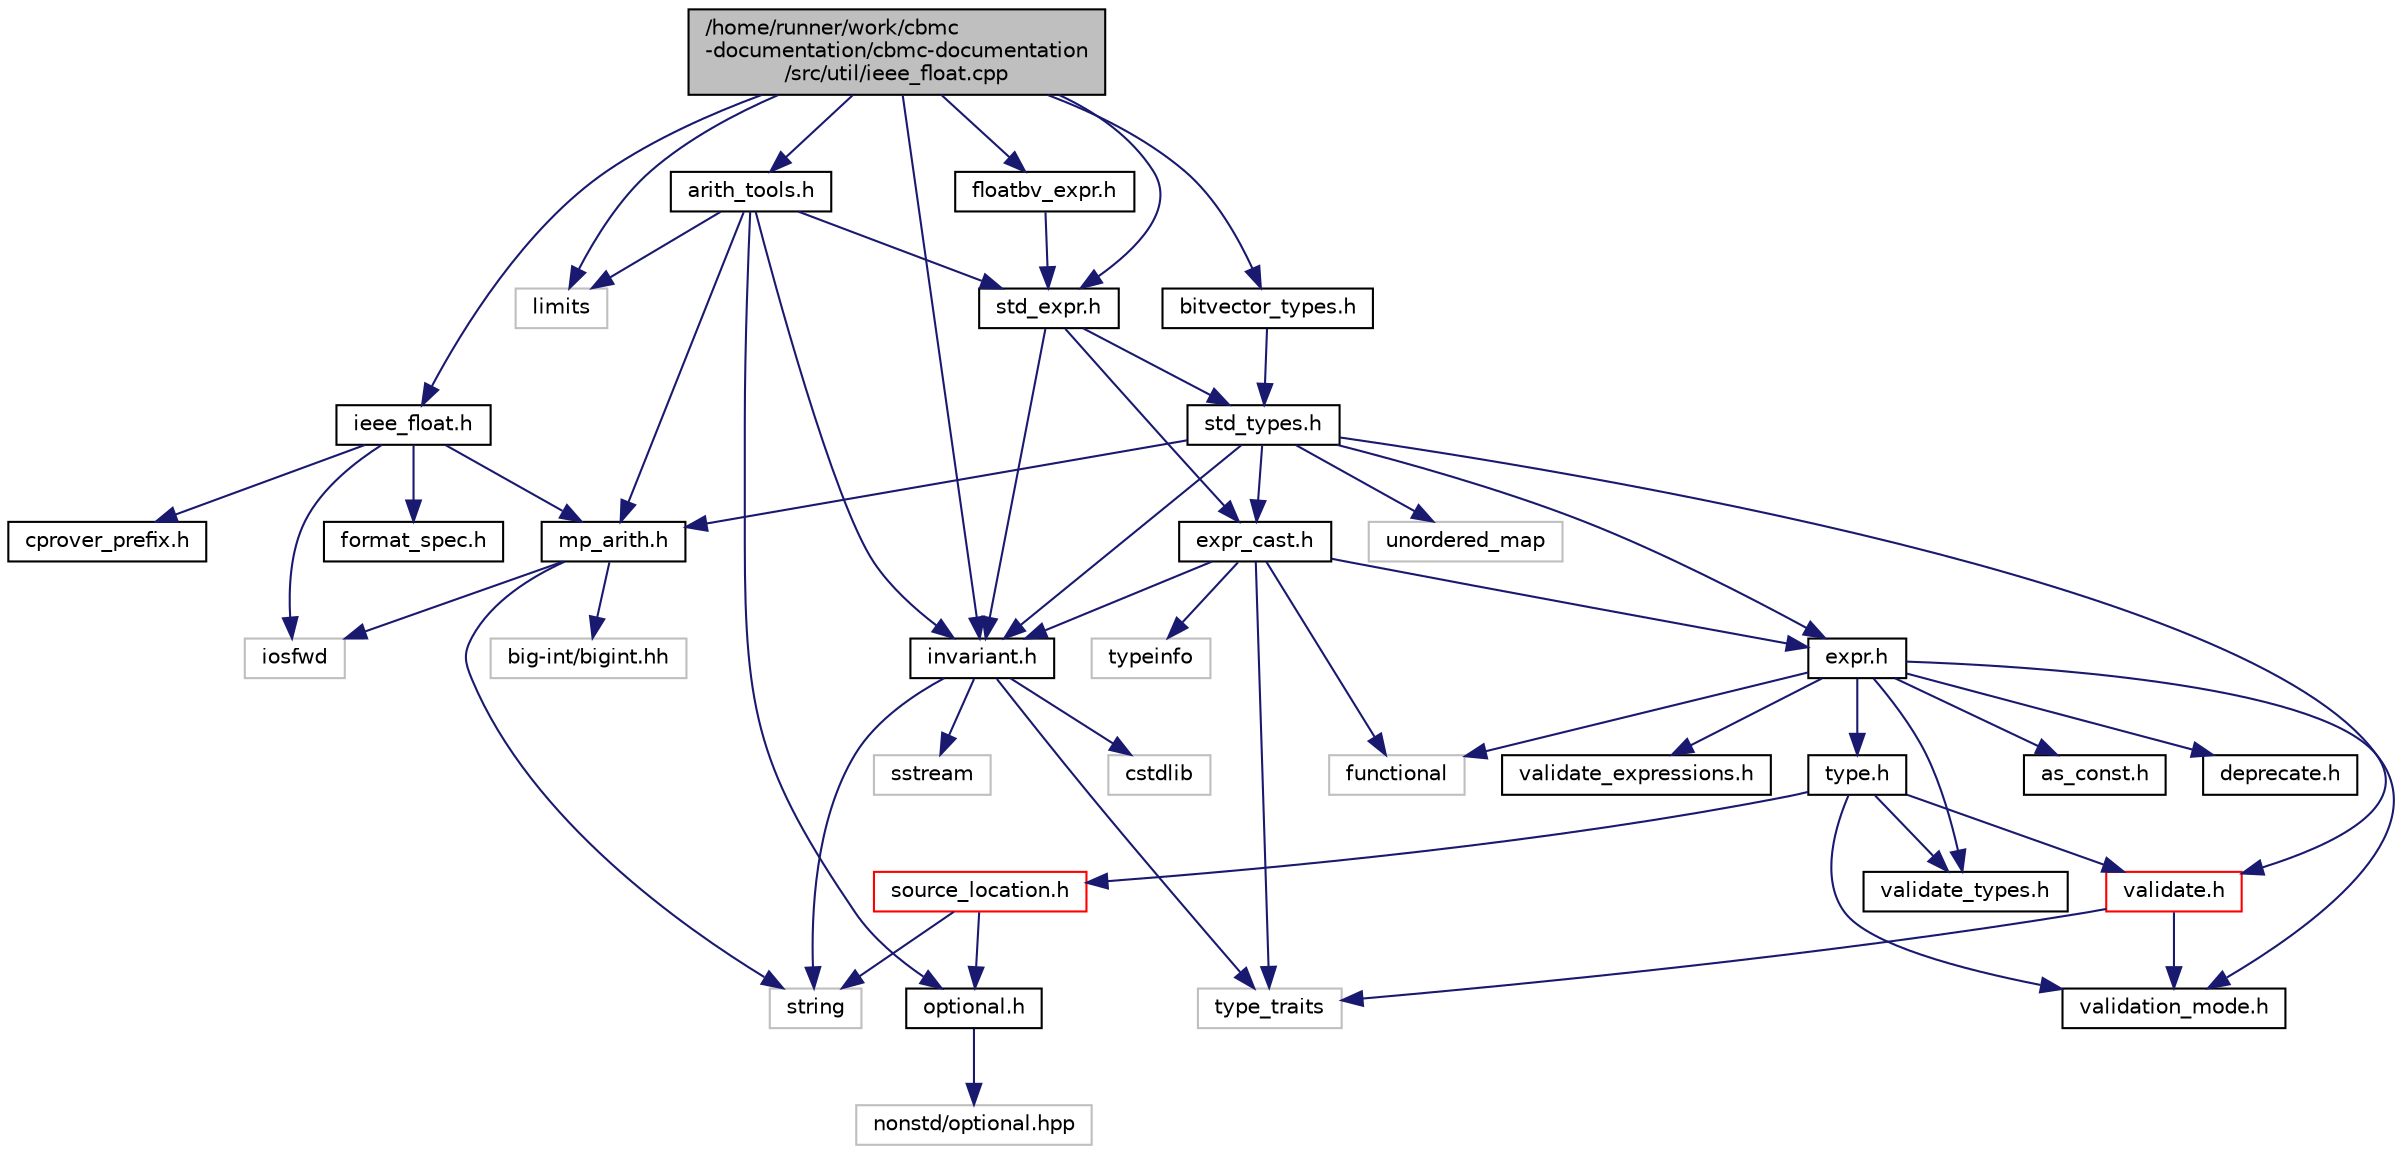 digraph "/home/runner/work/cbmc-documentation/cbmc-documentation/src/util/ieee_float.cpp"
{
 // LATEX_PDF_SIZE
  bgcolor="transparent";
  edge [fontname="Helvetica",fontsize="10",labelfontname="Helvetica",labelfontsize="10"];
  node [fontname="Helvetica",fontsize="10",shape=record];
  Node1 [label="/home/runner/work/cbmc\l-documentation/cbmc-documentation\l/src/util/ieee_float.cpp",height=0.2,width=0.4,color="black", fillcolor="grey75", style="filled", fontcolor="black",tooltip=" "];
  Node1 -> Node2 [color="midnightblue",fontsize="10",style="solid",fontname="Helvetica"];
  Node2 [label="ieee_float.h",height=0.2,width=0.4,color="black",URL="$ieee__float_8h.html",tooltip=" "];
  Node2 -> Node3 [color="midnightblue",fontsize="10",style="solid",fontname="Helvetica"];
  Node3 [label="iosfwd",height=0.2,width=0.4,color="grey75",tooltip=" "];
  Node2 -> Node4 [color="midnightblue",fontsize="10",style="solid",fontname="Helvetica"];
  Node4 [label="mp_arith.h",height=0.2,width=0.4,color="black",URL="$mp__arith_8h.html",tooltip=" "];
  Node4 -> Node3 [color="midnightblue",fontsize="10",style="solid",fontname="Helvetica"];
  Node4 -> Node5 [color="midnightblue",fontsize="10",style="solid",fontname="Helvetica"];
  Node5 [label="string",height=0.2,width=0.4,color="grey75",tooltip=" "];
  Node4 -> Node6 [color="midnightblue",fontsize="10",style="solid",fontname="Helvetica"];
  Node6 [label="big-int/bigint.hh",height=0.2,width=0.4,color="grey75",tooltip=" "];
  Node2 -> Node7 [color="midnightblue",fontsize="10",style="solid",fontname="Helvetica"];
  Node7 [label="format_spec.h",height=0.2,width=0.4,color="black",URL="$format__spec_8h.html",tooltip=" "];
  Node2 -> Node8 [color="midnightblue",fontsize="10",style="solid",fontname="Helvetica"];
  Node8 [label="cprover_prefix.h",height=0.2,width=0.4,color="black",URL="$cprover__prefix_8h.html",tooltip=" "];
  Node1 -> Node9 [color="midnightblue",fontsize="10",style="solid",fontname="Helvetica"];
  Node9 [label="limits",height=0.2,width=0.4,color="grey75",tooltip=" "];
  Node1 -> Node10 [color="midnightblue",fontsize="10",style="solid",fontname="Helvetica"];
  Node10 [label="arith_tools.h",height=0.2,width=0.4,color="black",URL="$arith__tools_8h.html",tooltip=" "];
  Node10 -> Node11 [color="midnightblue",fontsize="10",style="solid",fontname="Helvetica"];
  Node11 [label="invariant.h",height=0.2,width=0.4,color="black",URL="$src_2util_2invariant_8h.html",tooltip=" "];
  Node11 -> Node12 [color="midnightblue",fontsize="10",style="solid",fontname="Helvetica"];
  Node12 [label="cstdlib",height=0.2,width=0.4,color="grey75",tooltip=" "];
  Node11 -> Node13 [color="midnightblue",fontsize="10",style="solid",fontname="Helvetica"];
  Node13 [label="sstream",height=0.2,width=0.4,color="grey75",tooltip=" "];
  Node11 -> Node5 [color="midnightblue",fontsize="10",style="solid",fontname="Helvetica"];
  Node11 -> Node14 [color="midnightblue",fontsize="10",style="solid",fontname="Helvetica"];
  Node14 [label="type_traits",height=0.2,width=0.4,color="grey75",tooltip=" "];
  Node10 -> Node4 [color="midnightblue",fontsize="10",style="solid",fontname="Helvetica"];
  Node10 -> Node15 [color="midnightblue",fontsize="10",style="solid",fontname="Helvetica"];
  Node15 [label="optional.h",height=0.2,width=0.4,color="black",URL="$optional_8h.html",tooltip=" "];
  Node15 -> Node16 [color="midnightblue",fontsize="10",style="solid",fontname="Helvetica"];
  Node16 [label="nonstd/optional.hpp",height=0.2,width=0.4,color="grey75",tooltip=" "];
  Node10 -> Node17 [color="midnightblue",fontsize="10",style="solid",fontname="Helvetica"];
  Node17 [label="std_expr.h",height=0.2,width=0.4,color="black",URL="$std__expr_8h.html",tooltip=" "];
  Node17 -> Node18 [color="midnightblue",fontsize="10",style="solid",fontname="Helvetica"];
  Node18 [label="expr_cast.h",height=0.2,width=0.4,color="black",URL="$expr__cast_8h.html",tooltip="Templated functions to cast to specific exprt-derived classes."];
  Node18 -> Node19 [color="midnightblue",fontsize="10",style="solid",fontname="Helvetica"];
  Node19 [label="typeinfo",height=0.2,width=0.4,color="grey75",tooltip=" "];
  Node18 -> Node14 [color="midnightblue",fontsize="10",style="solid",fontname="Helvetica"];
  Node18 -> Node20 [color="midnightblue",fontsize="10",style="solid",fontname="Helvetica"];
  Node20 [label="functional",height=0.2,width=0.4,color="grey75",tooltip=" "];
  Node18 -> Node11 [color="midnightblue",fontsize="10",style="solid",fontname="Helvetica"];
  Node18 -> Node21 [color="midnightblue",fontsize="10",style="solid",fontname="Helvetica"];
  Node21 [label="expr.h",height=0.2,width=0.4,color="black",URL="$expr_8h.html",tooltip=" "];
  Node21 -> Node22 [color="midnightblue",fontsize="10",style="solid",fontname="Helvetica"];
  Node22 [label="as_const.h",height=0.2,width=0.4,color="black",URL="$as__const_8h.html",tooltip=" "];
  Node21 -> Node23 [color="midnightblue",fontsize="10",style="solid",fontname="Helvetica"];
  Node23 [label="deprecate.h",height=0.2,width=0.4,color="black",URL="$deprecate_8h.html",tooltip=" "];
  Node21 -> Node24 [color="midnightblue",fontsize="10",style="solid",fontname="Helvetica"];
  Node24 [label="type.h",height=0.2,width=0.4,color="black",URL="$type_8h.html",tooltip=" "];
  Node24 -> Node25 [color="midnightblue",fontsize="10",style="solid",fontname="Helvetica"];
  Node25 [label="source_location.h",height=0.2,width=0.4,color="red",URL="$source__location_8h.html",tooltip=" "];
  Node25 -> Node15 [color="midnightblue",fontsize="10",style="solid",fontname="Helvetica"];
  Node25 -> Node5 [color="midnightblue",fontsize="10",style="solid",fontname="Helvetica"];
  Node24 -> Node42 [color="midnightblue",fontsize="10",style="solid",fontname="Helvetica"];
  Node42 [label="validate.h",height=0.2,width=0.4,color="red",URL="$validate_8h.html",tooltip=" "];
  Node42 -> Node14 [color="midnightblue",fontsize="10",style="solid",fontname="Helvetica"];
  Node42 -> Node44 [color="midnightblue",fontsize="10",style="solid",fontname="Helvetica"];
  Node44 [label="validation_mode.h",height=0.2,width=0.4,color="black",URL="$validation__mode_8h.html",tooltip=" "];
  Node24 -> Node45 [color="midnightblue",fontsize="10",style="solid",fontname="Helvetica"];
  Node45 [label="validate_types.h",height=0.2,width=0.4,color="black",URL="$validate__types_8h.html",tooltip=" "];
  Node24 -> Node44 [color="midnightblue",fontsize="10",style="solid",fontname="Helvetica"];
  Node21 -> Node46 [color="midnightblue",fontsize="10",style="solid",fontname="Helvetica"];
  Node46 [label="validate_expressions.h",height=0.2,width=0.4,color="black",URL="$validate__expressions_8h.html",tooltip=" "];
  Node21 -> Node45 [color="midnightblue",fontsize="10",style="solid",fontname="Helvetica"];
  Node21 -> Node44 [color="midnightblue",fontsize="10",style="solid",fontname="Helvetica"];
  Node21 -> Node20 [color="midnightblue",fontsize="10",style="solid",fontname="Helvetica"];
  Node17 -> Node11 [color="midnightblue",fontsize="10",style="solid",fontname="Helvetica"];
  Node17 -> Node47 [color="midnightblue",fontsize="10",style="solid",fontname="Helvetica"];
  Node47 [label="std_types.h",height=0.2,width=0.4,color="black",URL="$std__types_8h.html",tooltip=" "];
  Node47 -> Node21 [color="midnightblue",fontsize="10",style="solid",fontname="Helvetica"];
  Node47 -> Node18 [color="midnightblue",fontsize="10",style="solid",fontname="Helvetica"];
  Node47 -> Node11 [color="midnightblue",fontsize="10",style="solid",fontname="Helvetica"];
  Node47 -> Node4 [color="midnightblue",fontsize="10",style="solid",fontname="Helvetica"];
  Node47 -> Node42 [color="midnightblue",fontsize="10",style="solid",fontname="Helvetica"];
  Node47 -> Node34 [color="midnightblue",fontsize="10",style="solid",fontname="Helvetica"];
  Node34 [label="unordered_map",height=0.2,width=0.4,color="grey75",tooltip=" "];
  Node10 -> Node9 [color="midnightblue",fontsize="10",style="solid",fontname="Helvetica"];
  Node1 -> Node48 [color="midnightblue",fontsize="10",style="solid",fontname="Helvetica"];
  Node48 [label="bitvector_types.h",height=0.2,width=0.4,color="black",URL="$bitvector__types_8h.html",tooltip=" "];
  Node48 -> Node47 [color="midnightblue",fontsize="10",style="solid",fontname="Helvetica"];
  Node1 -> Node49 [color="midnightblue",fontsize="10",style="solid",fontname="Helvetica"];
  Node49 [label="floatbv_expr.h",height=0.2,width=0.4,color="black",URL="$floatbv__expr_8h.html",tooltip=" "];
  Node49 -> Node17 [color="midnightblue",fontsize="10",style="solid",fontname="Helvetica"];
  Node1 -> Node11 [color="midnightblue",fontsize="10",style="solid",fontname="Helvetica"];
  Node1 -> Node17 [color="midnightblue",fontsize="10",style="solid",fontname="Helvetica"];
}
